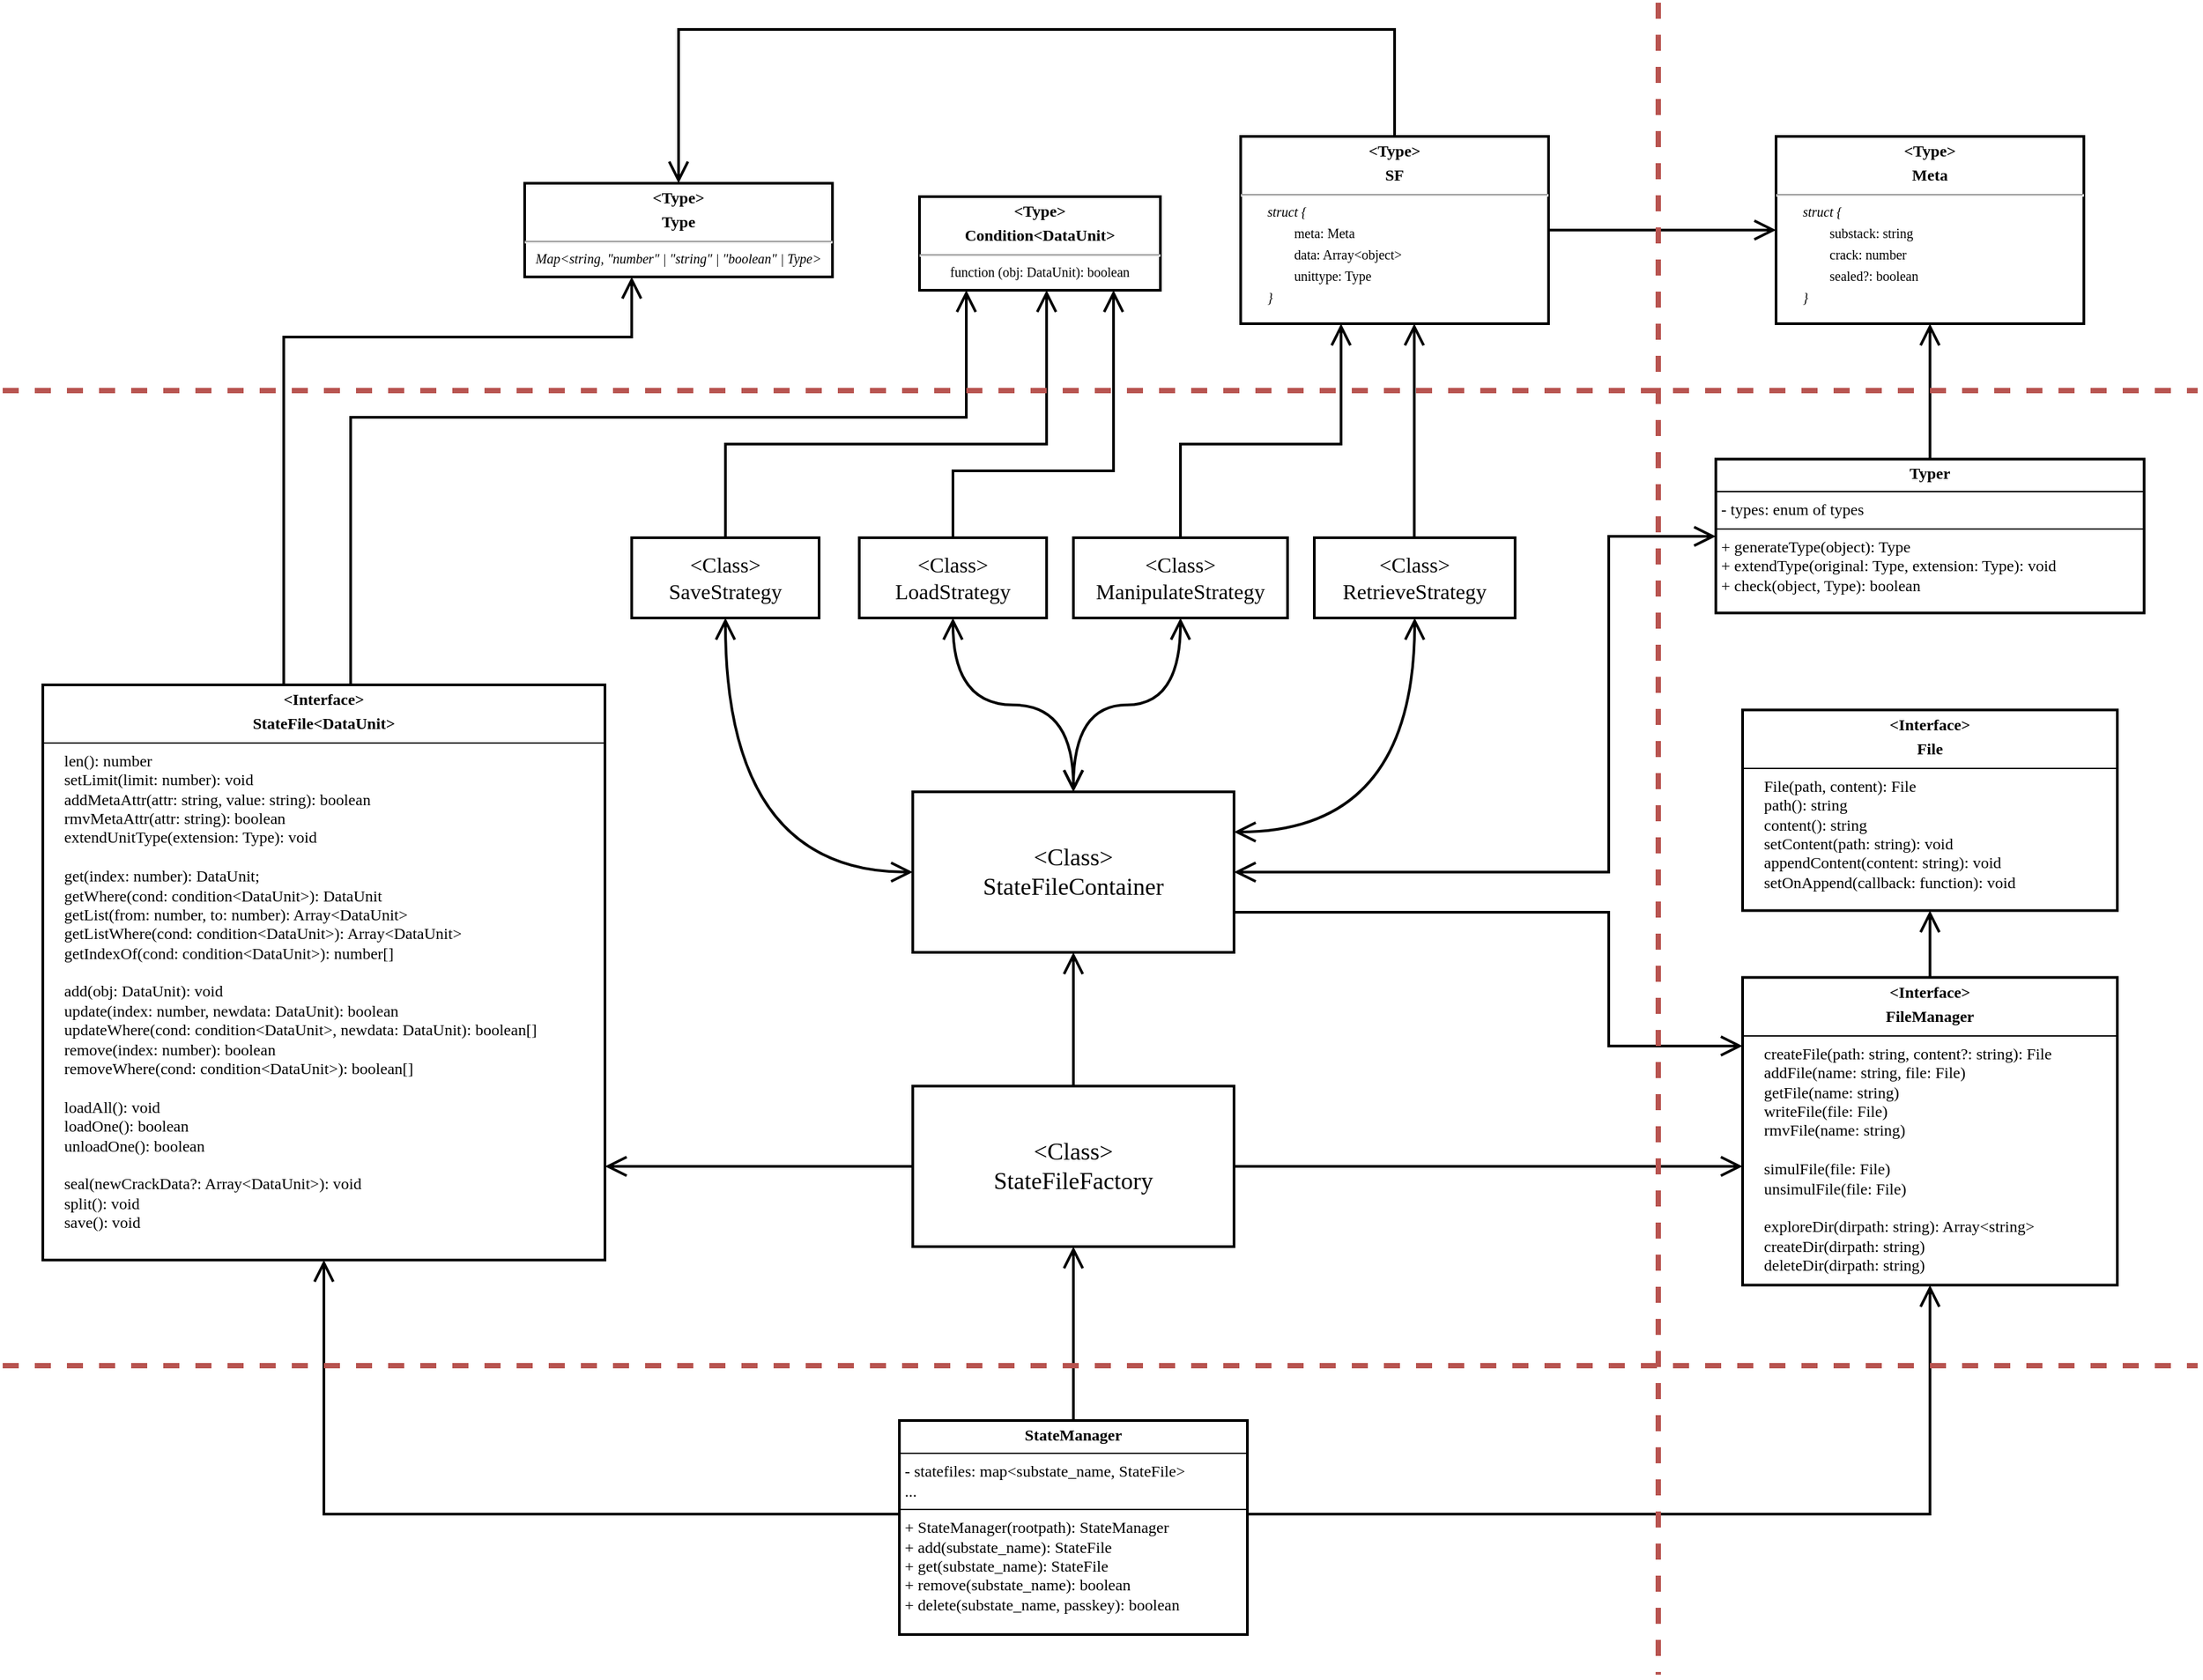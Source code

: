 <mxfile version="24.6.4" type="device">
  <diagram name="Page-1" id="WnFcWuogcMRmPLR-6F3W">
    <mxGraphModel dx="823" dy="1616" grid="1" gridSize="10" guides="1" tooltips="1" connect="1" arrows="1" fold="1" page="1" pageScale="1" pageWidth="850" pageHeight="1100" math="0" shadow="0">
      <root>
        <mxCell id="0" />
        <mxCell id="1" parent="0" />
        <mxCell id="htW4GhhkwbEn7PklnQyX-51" style="rounded=0;orthogonalLoop=1;jettySize=auto;html=1;endSize=12;endArrow=open;endFill=0;edgeStyle=orthogonalEdgeStyle;elbow=vertical;labelBackgroundColor=none;fontColor=default;strokeWidth=2;fontFamily=Times New Roman;" parent="1" source="BZ4quUG-rRGMp8gci7xr-1" target="htW4GhhkwbEn7PklnQyX-46" edge="1">
          <mxGeometry relative="1" as="geometry">
            <Array as="points">
              <mxPoint x="1720" y="1120" />
            </Array>
          </mxGeometry>
        </mxCell>
        <mxCell id="BZ4quUG-rRGMp8gci7xr-1" value="&lt;p style=&quot;margin:0px;margin-top:4px;text-align:center;&quot;&gt;&lt;b&gt;StateManager&lt;/b&gt;&lt;/p&gt;&lt;hr style=&quot;border-style:solid;&quot; size=&quot;1&quot;&gt;&lt;p style=&quot;margin:0px;margin-left:4px;&quot;&gt;-&amp;nbsp;&lt;span style=&quot;background-color: initial;&quot;&gt;statefiles: map&amp;lt;substate_name, StateFile&amp;gt;&lt;/span&gt;&lt;/p&gt;&lt;p style=&quot;margin:0px;margin-left:4px;&quot;&gt;&lt;span style=&quot;background-color: initial;&quot;&gt;...&lt;/span&gt;&lt;/p&gt;&lt;hr style=&quot;border-style:solid;&quot; size=&quot;1&quot;&gt;&lt;p style=&quot;margin:0px;margin-left:4px;&quot;&gt;+ StateManager(rootpath): StateManager&lt;/p&gt;&lt;p style=&quot;margin:0px;margin-left:4px;&quot;&gt;+ add(substate_name): StateFile&lt;/p&gt;&lt;p style=&quot;margin:0px;margin-left:4px;&quot;&gt;+ get(substate_name): StateFile&lt;br&gt;&lt;/p&gt;&lt;p style=&quot;margin:0px;margin-left:4px;&quot;&gt;+ remove(substate_name): boolean&lt;br&gt;&lt;/p&gt;&lt;p style=&quot;margin: 0px 0px 0px 4px;&quot;&gt;+ delete(substate_name, passkey): boolean&lt;br&gt;&lt;/p&gt;&lt;p style=&quot;margin: 0px 0px 0px 4px;&quot;&gt;&lt;br&gt;&lt;/p&gt;" style="verticalAlign=top;align=left;overflow=fill;html=1;whiteSpace=wrap;rounded=0;labelBackgroundColor=none;strokeWidth=2;fontFamily=Times New Roman;" parent="1" vertex="1">
          <mxGeometry x="950" y="1050" width="260" height="160" as="geometry" />
        </mxCell>
        <mxCell id="htW4GhhkwbEn7PklnQyX-12" style="rounded=0;orthogonalLoop=1;jettySize=auto;html=1;endArrow=open;endFill=0;endSize=12;edgeStyle=orthogonalEdgeStyle;labelBackgroundColor=none;fontColor=default;strokeWidth=2;fontFamily=Times New Roman;" parent="1" source="BZ4quUG-rRGMp8gci7xr-5" target="htW4GhhkwbEn7PklnQyX-3" edge="1">
          <mxGeometry relative="1" as="geometry">
            <Array as="points">
              <mxPoint x="490" y="240" />
              <mxPoint x="750" y="240" />
            </Array>
          </mxGeometry>
        </mxCell>
        <mxCell id="htW4GhhkwbEn7PklnQyX-13" style="rounded=0;orthogonalLoop=1;jettySize=auto;html=1;endArrow=open;endFill=0;endSize=12;edgeStyle=orthogonalEdgeStyle;labelBackgroundColor=none;fontColor=default;strokeWidth=2;fontFamily=Times New Roman;" parent="1" source="BZ4quUG-rRGMp8gci7xr-5" target="htW4GhhkwbEn7PklnQyX-11" edge="1">
          <mxGeometry relative="1" as="geometry">
            <Array as="points">
              <mxPoint x="540" y="300" />
              <mxPoint x="1000" y="300" />
            </Array>
          </mxGeometry>
        </mxCell>
        <mxCell id="BZ4quUG-rRGMp8gci7xr-5" value="&lt;p style=&quot;margin:0px;margin-top:4px;text-align:center;&quot;&gt;&lt;b&gt;&amp;lt;Interface&amp;gt;&lt;/b&gt;&lt;/p&gt;&lt;p style=&quot;margin:0px;margin-top:4px;text-align:center;&quot;&gt;&lt;b&gt;StateFile&amp;lt;DataUnit&amp;gt;&lt;/b&gt;&lt;/p&gt;&lt;hr style=&quot;border-style:solid;&quot; size=&quot;1&quot;&gt;&lt;p style=&quot;margin:0px;margin-left:4px;&quot;&gt;&amp;nbsp; &amp;nbsp; len(): number&lt;/p&gt;&lt;p style=&quot;margin:0px;margin-left:4px;&quot;&gt;&amp;nbsp; &amp;nbsp; setLimit(limit: number): void&lt;/p&gt;&lt;p style=&quot;margin:0px;margin-left:4px;&quot;&gt;&amp;nbsp; &amp;nbsp; addMetaAttr(attr: string, value: string): boolean&lt;/p&gt;&lt;p style=&quot;margin:0px;margin-left:4px;&quot;&gt;&amp;nbsp; &amp;nbsp; rmvMetaAttr(attr: string): boolean&lt;/p&gt;&lt;p style=&quot;margin:0px;margin-left:4px;&quot;&gt;&amp;nbsp; &amp;nbsp; extendUnitType(extension: Type): void&lt;/p&gt;&lt;p style=&quot;margin:0px;margin-left:4px;&quot;&gt;&amp;nbsp; &amp;nbsp;&amp;nbsp;&lt;/p&gt;&lt;p style=&quot;margin:0px;margin-left:4px;&quot;&gt;&amp;nbsp; &amp;nbsp; get(index: number): DataUnit;&lt;/p&gt;&lt;p style=&quot;margin:0px;margin-left:4px;&quot;&gt;&amp;nbsp; &amp;nbsp; getWhere(cond: condition&amp;lt;DataUnit&amp;gt;): DataUnit&lt;/p&gt;&lt;p style=&quot;margin:0px;margin-left:4px;&quot;&gt;&amp;nbsp; &amp;nbsp; getList(from: number, to: number): Array&amp;lt;DataUnit&amp;gt;&lt;/p&gt;&lt;p style=&quot;margin:0px;margin-left:4px;&quot;&gt;&amp;nbsp; &amp;nbsp; getListWhere(cond: condition&amp;lt;DataUnit&amp;gt;): Array&amp;lt;DataUnit&amp;gt;&lt;/p&gt;&lt;p style=&quot;margin:0px;margin-left:4px;&quot;&gt;&amp;nbsp; &amp;nbsp; getIndexOf(cond: condition&amp;lt;DataUnit&amp;gt;): number[]&lt;/p&gt;&lt;p style=&quot;margin:0px;margin-left:4px;&quot;&gt;&lt;br&gt;&lt;/p&gt;&lt;p style=&quot;margin:0px;margin-left:4px;&quot;&gt;&amp;nbsp; &amp;nbsp; add(obj: DataUnit): void&lt;/p&gt;&lt;p style=&quot;margin:0px;margin-left:4px;&quot;&gt;&amp;nbsp; &amp;nbsp; update(index: number, newdata: DataUnit): boolean&lt;/p&gt;&lt;p style=&quot;margin:0px;margin-left:4px;&quot;&gt;&amp;nbsp; &amp;nbsp; updateWhere(cond: condition&amp;lt;DataUnit&amp;gt;, newdata: DataUnit): boolean[]&lt;/p&gt;&lt;p style=&quot;margin:0px;margin-left:4px;&quot;&gt;&amp;nbsp; &amp;nbsp; remove(index: number): boolean&lt;/p&gt;&lt;p style=&quot;margin:0px;margin-left:4px;&quot;&gt;&amp;nbsp; &amp;nbsp; removeWhere(cond: condition&amp;lt;DataUnit&amp;gt;): boolean[]&lt;/p&gt;&lt;p style=&quot;margin:0px;margin-left:4px;&quot;&gt;&lt;br&gt;&lt;/p&gt;&lt;p style=&quot;margin:0px;margin-left:4px;&quot;&gt;&amp;nbsp; &amp;nbsp; loadAll(): void&lt;/p&gt;&lt;p style=&quot;margin:0px;margin-left:4px;&quot;&gt;&amp;nbsp; &amp;nbsp; loadOne(): boolean&lt;/p&gt;&lt;p style=&quot;margin:0px;margin-left:4px;&quot;&gt;&amp;nbsp; &amp;nbsp; unloadOne(): boolean&lt;/p&gt;&lt;p style=&quot;margin:0px;margin-left:4px;&quot;&gt;&lt;br&gt;&lt;/p&gt;&lt;p style=&quot;margin:0px;margin-left:4px;&quot;&gt;&amp;nbsp; &amp;nbsp; seal(newCrackData?: Array&amp;lt;DataUnit&amp;gt;): void&lt;/p&gt;&lt;p style=&quot;margin:0px;margin-left:4px;&quot;&gt;&amp;nbsp; &amp;nbsp; split(): void&lt;/p&gt;&lt;p style=&quot;margin:0px;margin-left:4px;&quot;&gt;&amp;nbsp; &amp;nbsp; save(): void&lt;/p&gt;" style="verticalAlign=top;align=left;overflow=fill;html=1;whiteSpace=wrap;rounded=0;labelBackgroundColor=none;strokeWidth=2;fontFamily=Times New Roman;" parent="1" vertex="1">
          <mxGeometry x="310" y="500" width="420" height="430" as="geometry" />
        </mxCell>
        <mxCell id="htW4GhhkwbEn7PklnQyX-27" style="edgeStyle=orthogonalEdgeStyle;rounded=0;orthogonalLoop=1;jettySize=auto;html=1;endArrow=open;endFill=0;endSize=12;labelBackgroundColor=none;fontColor=default;strokeWidth=2;fontFamily=Times New Roman;" parent="1" source="BZ4quUG-rRGMp8gci7xr-7" target="htW4GhhkwbEn7PklnQyX-17" edge="1">
          <mxGeometry relative="1" as="geometry">
            <Array as="points">
              <mxPoint x="1720" y="300" />
              <mxPoint x="1720" y="300" />
            </Array>
          </mxGeometry>
        </mxCell>
        <mxCell id="BZ4quUG-rRGMp8gci7xr-7" value="&lt;p style=&quot;margin:0px;margin-top:4px;text-align:center;&quot;&gt;&lt;b&gt;Typer&lt;/b&gt;&lt;/p&gt;&lt;hr style=&quot;border-style:solid;&quot; size=&quot;1&quot;&gt;&lt;p style=&quot;margin:0px;margin-left:4px;&quot;&gt;&lt;span style=&quot;background-color: initial;&quot;&gt;-&amp;nbsp;&lt;/span&gt;&lt;span style=&quot;background-color: initial;&quot;&gt;types: enum of types&lt;/span&gt;&lt;br&gt;&lt;/p&gt;&lt;hr style=&quot;border-style:solid;&quot; size=&quot;1&quot;&gt;&lt;p style=&quot;margin:0px;margin-left:4px;&quot;&gt;&lt;span style=&quot;background-color: initial;&quot;&gt;+ generateType(object): Type&lt;/span&gt;&lt;br&gt;&lt;/p&gt;&lt;p style=&quot;margin:0px;margin-left:4px;&quot;&gt;+ extendType(original: Type, extension: Type): void&lt;br&gt;&lt;/p&gt;&lt;p style=&quot;margin:0px;margin-left:4px;&quot;&gt;+ check(object, Type): boolean&lt;/p&gt;" style="verticalAlign=top;align=left;overflow=fill;html=1;whiteSpace=wrap;rounded=0;labelBackgroundColor=none;strokeWidth=2;fontFamily=Times New Roman;" parent="1" vertex="1">
          <mxGeometry x="1560" y="331.25" width="320" height="115" as="geometry" />
        </mxCell>
        <mxCell id="htW4GhhkwbEn7PklnQyX-3" value="&lt;p style=&quot;margin:0px;margin-top:4px;text-align:center;&quot;&gt;&lt;b&gt;&amp;lt;Type&amp;gt;&lt;/b&gt;&lt;/p&gt;&lt;p style=&quot;margin:0px;margin-top:4px;text-align:center;&quot;&gt;&lt;b&gt;Type&lt;/b&gt;&lt;/p&gt;&lt;hr&gt;&lt;p style=&quot;font-size:10px;margin:0px;margin-top:4px;text-align:center;&quot;&gt;&lt;i&gt;Map&amp;lt;string, &quot;number&quot; | &quot;string&quot; | &quot;boolean&quot; | Type&amp;gt;&lt;/i&gt;&lt;/p&gt;" style="shape=rect;html=1;overflow=fill;whiteSpace=wrap;rounded=0;labelBackgroundColor=none;strokeWidth=2;fontFamily=Times New Roman;" parent="1" vertex="1">
          <mxGeometry x="670" y="125" width="230" height="70" as="geometry" />
        </mxCell>
        <mxCell id="htW4GhhkwbEn7PklnQyX-11" value="&lt;p style=&quot;margin:0px;margin-top:4px;text-align:center;&quot;&gt;&lt;b&gt;&amp;lt;Type&amp;gt;&lt;/b&gt;&lt;/p&gt;&lt;p style=&quot;margin:0px;margin-top:4px;text-align:center;&quot;&gt;&lt;b&gt;Condition&amp;lt;DataUnit&amp;gt;&lt;/b&gt;&lt;/p&gt;&lt;hr&gt;&lt;p style=&quot;font-size:10px;margin:0px;margin-top:4px;text-align:center;&quot;&gt;function (obj: DataUnit): boolean&lt;/p&gt;" style="shape=rect;html=1;overflow=fill;whiteSpace=wrap;rounded=0;labelBackgroundColor=none;strokeWidth=2;fontFamily=Times New Roman;" parent="1" vertex="1">
          <mxGeometry x="965" y="135" width="180" height="70" as="geometry" />
        </mxCell>
        <mxCell id="htW4GhhkwbEn7PklnQyX-23" style="rounded=0;orthogonalLoop=1;jettySize=auto;html=1;endArrow=open;endFill=0;endSize=12;edgeStyle=orthogonalEdgeStyle;labelBackgroundColor=none;fontColor=default;strokeWidth=2;fontFamily=Times New Roman;" parent="1" edge="1">
          <mxGeometry relative="1" as="geometry">
            <mxPoint x="1334.7" y="390.0" as="sourcePoint" />
            <mxPoint x="1334.7" y="230.0" as="targetPoint" />
            <Array as="points">
              <mxPoint x="1334.7" y="320" />
              <mxPoint x="1334.7" y="320" />
            </Array>
          </mxGeometry>
        </mxCell>
        <mxCell id="htW4GhhkwbEn7PklnQyX-14" value="&lt;div style=&quot;font-size: 16px;&quot;&gt;&lt;font style=&quot;font-size: 16px;&quot;&gt;&amp;lt;Class&amp;gt;&lt;/font&gt;&lt;/div&gt;&lt;font style=&quot;font-size: 16px;&quot;&gt;RetrieveStrategy&lt;/font&gt;" style="html=1;whiteSpace=wrap;rounded=0;labelBackgroundColor=none;strokeWidth=2;fontFamily=Times New Roman;" parent="1" vertex="1">
          <mxGeometry x="1260" y="390" width="150" height="60" as="geometry" />
        </mxCell>
        <mxCell id="htW4GhhkwbEn7PklnQyX-24" style="rounded=0;orthogonalLoop=1;jettySize=auto;html=1;endArrow=open;endFill=0;endSize=12;edgeStyle=orthogonalEdgeStyle;labelBackgroundColor=none;fontColor=default;strokeWidth=2;fontFamily=Times New Roman;" parent="1" source="htW4GhhkwbEn7PklnQyX-15" target="htW4GhhkwbEn7PklnQyX-16" edge="1">
          <mxGeometry relative="1" as="geometry">
            <Array as="points">
              <mxPoint x="1160" y="320" />
              <mxPoint x="1280" y="320" />
            </Array>
          </mxGeometry>
        </mxCell>
        <mxCell id="htW4GhhkwbEn7PklnQyX-15" value="&lt;div style=&quot;font-size: 16px;&quot;&gt;&lt;font style=&quot;font-size: 16px;&quot;&gt;&amp;lt;Class&amp;gt;&lt;/font&gt;&lt;/div&gt;&lt;div style=&quot;font-size: 16px;&quot;&gt;&lt;span style=&quot;background-color: initial;&quot;&gt;ManipulateStrategy&lt;/span&gt;&lt;/div&gt;" style="html=1;whiteSpace=wrap;rounded=0;labelBackgroundColor=none;strokeWidth=2;fontFamily=Times New Roman;" parent="1" vertex="1">
          <mxGeometry x="1080" y="390" width="160" height="60" as="geometry" />
        </mxCell>
        <mxCell id="htW4GhhkwbEn7PklnQyX-18" style="rounded=0;orthogonalLoop=1;jettySize=auto;html=1;endArrow=open;endFill=0;endSize=12;labelBackgroundColor=none;fontColor=default;strokeWidth=2;fontFamily=Times New Roman;" parent="1" source="htW4GhhkwbEn7PklnQyX-16" target="htW4GhhkwbEn7PklnQyX-17" edge="1">
          <mxGeometry relative="1" as="geometry" />
        </mxCell>
        <mxCell id="htW4GhhkwbEn7PklnQyX-19" style="rounded=0;orthogonalLoop=1;jettySize=auto;html=1;endArrow=open;endFill=0;endSize=12;edgeStyle=orthogonalEdgeStyle;labelBackgroundColor=none;fontColor=default;strokeWidth=2;fontFamily=Times New Roman;" parent="1" source="htW4GhhkwbEn7PklnQyX-16" target="htW4GhhkwbEn7PklnQyX-3" edge="1">
          <mxGeometry relative="1" as="geometry">
            <Array as="points">
              <mxPoint x="1320" y="10" />
              <mxPoint x="785" y="10" />
            </Array>
          </mxGeometry>
        </mxCell>
        <mxCell id="htW4GhhkwbEn7PklnQyX-16" value="&lt;p style=&quot;margin:0px;margin-top:4px;text-align:center;&quot;&gt;&lt;b&gt;&amp;lt;Type&amp;gt;&lt;/b&gt;&lt;/p&gt;&lt;p style=&quot;margin:0px;margin-top:4px;text-align:center;&quot;&gt;&lt;b&gt;SF&lt;/b&gt;&lt;/p&gt;&lt;hr&gt;&lt;p style=&quot;text-align: left; font-size: 10px; margin: 4px 0px 0px;&quot;&gt;&lt;i&gt;&lt;span style=&quot;white-space: pre;&quot;&gt;&#x9;&lt;/span&gt;struct {&lt;/i&gt;&lt;/p&gt;&lt;p style=&quot;text-align: left; font-size: 10px; margin: 4px 0px 0px;&quot;&gt;&lt;span style=&quot;white-space: pre;&quot;&gt;&#x9;&lt;/span&gt;&lt;span style=&quot;white-space: pre;&quot;&gt;&#x9;&lt;/span&gt;meta: Meta&lt;/p&gt;&lt;p style=&quot;text-align: left; font-size: 10px; margin: 4px 0px 0px;&quot;&gt;&lt;span style=&quot;white-space: pre;&quot;&gt;&#x9;&lt;/span&gt;&lt;span style=&quot;white-space: pre;&quot;&gt;&#x9;&lt;/span&gt;data: Array&amp;lt;object&amp;gt;&lt;/p&gt;&lt;p style=&quot;text-align: left; font-size: 10px; margin: 4px 0px 0px;&quot;&gt;&lt;span style=&quot;white-space: pre;&quot;&gt;&#x9;&lt;/span&gt;&lt;span style=&quot;white-space: pre;&quot;&gt;&#x9;&lt;/span&gt;unittype: Type&lt;/p&gt;&lt;p style=&quot;text-align: left; font-size: 10px; margin: 4px 0px 0px;&quot;&gt;&lt;i&gt;&lt;span style=&quot;white-space: pre;&quot;&gt;&#x9;&lt;/span&gt;}&lt;/i&gt;&lt;/p&gt;" style="shape=rect;html=1;overflow=fill;whiteSpace=wrap;rounded=0;labelBackgroundColor=none;strokeWidth=2;fontFamily=Times New Roman;" parent="1" vertex="1">
          <mxGeometry x="1205" y="90" width="230" height="140" as="geometry" />
        </mxCell>
        <mxCell id="htW4GhhkwbEn7PklnQyX-17" value="&lt;p style=&quot;margin:0px;margin-top:4px;text-align:center;&quot;&gt;&lt;b&gt;&amp;lt;Type&amp;gt;&lt;/b&gt;&lt;/p&gt;&lt;p style=&quot;margin:0px;margin-top:4px;text-align:center;&quot;&gt;&lt;b&gt;Meta&lt;/b&gt;&lt;/p&gt;&lt;hr&gt;&lt;p style=&quot;text-align: left; font-size: 10px; margin: 4px 0px 0px;&quot;&gt;&lt;i&gt;&lt;span style=&quot;white-space: pre;&quot;&gt;&#x9;&lt;/span&gt;struct {&lt;/i&gt;&lt;/p&gt;&lt;p style=&quot;text-align: left; font-size: 10px; margin: 4px 0px 0px;&quot;&gt;&lt;span style=&quot;white-space: pre;&quot;&gt;&#x9;&lt;/span&gt;&lt;span style=&quot;white-space: pre;&quot;&gt;&#x9;&lt;/span&gt;substack: string&lt;/p&gt;&lt;p style=&quot;text-align: left; font-size: 10px; margin: 4px 0px 0px;&quot;&gt;&lt;span style=&quot;white-space: pre;&quot;&gt;&#x9;&lt;/span&gt;&lt;span style=&quot;white-space: pre;&quot;&gt;&#x9;&lt;/span&gt;crack: number&lt;/p&gt;&lt;p style=&quot;text-align: left; font-size: 10px; margin: 4px 0px 0px;&quot;&gt;&lt;span style=&quot;white-space: pre;&quot;&gt;&#x9;&lt;/span&gt;&lt;span style=&quot;white-space: pre;&quot;&gt;&#x9;&lt;/span&gt;sealed?: boolean&lt;/p&gt;&lt;p style=&quot;text-align: left; font-size: 10px; margin: 4px 0px 0px;&quot;&gt;&lt;i&gt;&lt;span style=&quot;white-space: pre;&quot;&gt;&#x9;&lt;/span&gt;}&lt;/i&gt;&lt;/p&gt;" style="shape=rect;html=1;overflow=fill;whiteSpace=wrap;rounded=0;labelBackgroundColor=none;strokeWidth=2;fontFamily=Times New Roman;" parent="1" vertex="1">
          <mxGeometry x="1605" y="90" width="230" height="140" as="geometry" />
        </mxCell>
        <mxCell id="htW4GhhkwbEn7PklnQyX-25" style="rounded=0;orthogonalLoop=1;jettySize=auto;html=1;endArrow=open;endFill=0;endSize=12;edgeStyle=orthogonalEdgeStyle;labelBackgroundColor=none;fontColor=default;strokeWidth=2;fontFamily=Times New Roman;" parent="1" source="htW4GhhkwbEn7PklnQyX-20" target="htW4GhhkwbEn7PklnQyX-11" edge="1">
          <mxGeometry relative="1" as="geometry">
            <Array as="points">
              <mxPoint x="990" y="340" />
              <mxPoint x="1110" y="340" />
            </Array>
          </mxGeometry>
        </mxCell>
        <mxCell id="htW4GhhkwbEn7PklnQyX-20" value="&lt;div style=&quot;font-size: 16px;&quot;&gt;&lt;font style=&quot;font-size: 16px;&quot;&gt;&amp;lt;Class&amp;gt;&lt;/font&gt;&lt;/div&gt;&lt;div style=&quot;font-size: 16px;&quot;&gt;&lt;span style=&quot;background-color: initial;&quot;&gt;LoadStrategy&lt;/span&gt;&lt;/div&gt;" style="html=1;whiteSpace=wrap;rounded=0;labelBackgroundColor=none;strokeWidth=2;fontFamily=Times New Roman;" parent="1" vertex="1">
          <mxGeometry x="920" y="390" width="140" height="60" as="geometry" />
        </mxCell>
        <mxCell id="htW4GhhkwbEn7PklnQyX-26" style="rounded=0;orthogonalLoop=1;jettySize=auto;html=1;endArrow=open;endFill=0;endSize=12;edgeStyle=orthogonalEdgeStyle;labelBackgroundColor=none;fontColor=default;strokeWidth=2;fontFamily=Times New Roman;" parent="1" source="htW4GhhkwbEn7PklnQyX-21" target="htW4GhhkwbEn7PklnQyX-11" edge="1">
          <mxGeometry relative="1" as="geometry">
            <Array as="points">
              <mxPoint x="820" y="320" />
              <mxPoint x="1060" y="320" />
            </Array>
          </mxGeometry>
        </mxCell>
        <mxCell id="htW4GhhkwbEn7PklnQyX-21" value="&lt;div style=&quot;font-size: 16px;&quot;&gt;&lt;font style=&quot;font-size: 16px;&quot;&gt;&amp;lt;Class&amp;gt;&lt;/font&gt;&lt;/div&gt;&lt;div style=&quot;font-size: 16px;&quot;&gt;&lt;span style=&quot;background-color: initial;&quot;&gt;SaveStrategy&lt;/span&gt;&lt;/div&gt;" style="html=1;whiteSpace=wrap;rounded=0;labelBackgroundColor=none;strokeWidth=2;fontFamily=Times New Roman;" parent="1" vertex="1">
          <mxGeometry x="750" y="390" width="140" height="60" as="geometry" />
        </mxCell>
        <mxCell id="htW4GhhkwbEn7PklnQyX-49" style="rounded=0;orthogonalLoop=1;jettySize=auto;html=1;endSize=12;endArrow=open;endFill=0;edgeStyle=orthogonalEdgeStyle;labelBackgroundColor=none;fontColor=default;strokeWidth=2;fontFamily=Times New Roman;" parent="1" source="htW4GhhkwbEn7PklnQyX-28" target="htW4GhhkwbEn7PklnQyX-46" edge="1">
          <mxGeometry relative="1" as="geometry">
            <Array as="points">
              <mxPoint x="1480" y="670" />
              <mxPoint x="1480" y="770" />
            </Array>
          </mxGeometry>
        </mxCell>
        <mxCell id="htW4GhhkwbEn7PklnQyX-28" value="&lt;font style=&quot;font-size: 18px;&quot;&gt;&amp;lt;Class&amp;gt;&lt;/font&gt;&lt;div style=&quot;font-size: 18px;&quot;&gt;&lt;font style=&quot;font-size: 18px;&quot;&gt;StateFileContainer&lt;/font&gt;&lt;/div&gt;" style="html=1;whiteSpace=wrap;rounded=0;labelBackgroundColor=none;strokeWidth=2;fontFamily=Times New Roman;" parent="1" vertex="1">
          <mxGeometry x="960" y="580" width="240" height="120" as="geometry" />
        </mxCell>
        <mxCell id="htW4GhhkwbEn7PklnQyX-31" style="rounded=0;orthogonalLoop=1;jettySize=auto;html=1;endArrow=open;endFill=0;endSize=12;edgeStyle=orthogonalEdgeStyle;startSize=12;startArrow=open;startFill=0;elbow=vertical;curved=1;labelBackgroundColor=none;fontColor=default;strokeWidth=2;fontFamily=Times New Roman;" parent="1" source="htW4GhhkwbEn7PklnQyX-28" target="htW4GhhkwbEn7PklnQyX-14" edge="1">
          <mxGeometry relative="1" as="geometry">
            <mxPoint x="1344.7" y="400.0" as="sourcePoint" />
            <mxPoint x="1344.7" y="240.0" as="targetPoint" />
            <Array as="points">
              <mxPoint x="1335" y="610" />
            </Array>
          </mxGeometry>
        </mxCell>
        <mxCell id="htW4GhhkwbEn7PklnQyX-32" style="rounded=0;orthogonalLoop=1;jettySize=auto;html=1;endArrow=open;endFill=0;endSize=12;edgeStyle=orthogonalEdgeStyle;startSize=12;startArrow=open;startFill=0;elbow=vertical;curved=1;labelBackgroundColor=none;fontColor=default;strokeWidth=2;fontFamily=Times New Roman;" parent="1" source="htW4GhhkwbEn7PklnQyX-28" target="htW4GhhkwbEn7PklnQyX-21" edge="1">
          <mxGeometry relative="1" as="geometry">
            <mxPoint x="1255" y="670" as="sourcePoint" />
            <mxPoint x="1355" y="460" as="targetPoint" />
          </mxGeometry>
        </mxCell>
        <mxCell id="htW4GhhkwbEn7PklnQyX-33" style="rounded=0;orthogonalLoop=1;jettySize=auto;html=1;endArrow=open;endFill=0;endSize=12;edgeStyle=orthogonalEdgeStyle;startSize=12;startArrow=open;startFill=0;elbow=vertical;curved=1;labelBackgroundColor=none;fontColor=default;strokeWidth=2;fontFamily=Times New Roman;" parent="1" source="htW4GhhkwbEn7PklnQyX-28" target="htW4GhhkwbEn7PklnQyX-20" edge="1">
          <mxGeometry relative="1" as="geometry">
            <mxPoint x="1265" y="680" as="sourcePoint" />
            <mxPoint x="1365" y="470" as="targetPoint" />
          </mxGeometry>
        </mxCell>
        <mxCell id="htW4GhhkwbEn7PklnQyX-34" style="rounded=0;orthogonalLoop=1;jettySize=auto;html=1;endArrow=open;endFill=0;endSize=12;edgeStyle=orthogonalEdgeStyle;startSize=12;startArrow=open;startFill=0;elbow=vertical;curved=1;labelBackgroundColor=none;fontColor=default;strokeWidth=2;fontFamily=Times New Roman;" parent="1" source="htW4GhhkwbEn7PklnQyX-28" target="htW4GhhkwbEn7PklnQyX-15" edge="1">
          <mxGeometry relative="1" as="geometry">
            <mxPoint x="1275" y="690" as="sourcePoint" />
            <mxPoint x="1375" y="480" as="targetPoint" />
          </mxGeometry>
        </mxCell>
        <mxCell id="htW4GhhkwbEn7PklnQyX-36" style="rounded=0;orthogonalLoop=1;jettySize=auto;html=1;endArrow=open;endFill=0;endSize=12;edgeStyle=orthogonalEdgeStyle;startSize=12;startArrow=open;startFill=0;elbow=vertical;labelBackgroundColor=none;fontColor=default;strokeWidth=2;fontFamily=Times New Roman;" parent="1" source="htW4GhhkwbEn7PklnQyX-28" target="BZ4quUG-rRGMp8gci7xr-7" edge="1">
          <mxGeometry relative="1" as="geometry">
            <mxPoint x="1170" y="670" as="sourcePoint" />
            <mxPoint x="1345" y="460" as="targetPoint" />
            <Array as="points">
              <mxPoint x="1480" y="640" />
              <mxPoint x="1480" y="389" />
            </Array>
          </mxGeometry>
        </mxCell>
        <mxCell id="htW4GhhkwbEn7PklnQyX-40" style="edgeStyle=orthogonalEdgeStyle;rounded=0;orthogonalLoop=1;jettySize=auto;html=1;endArrow=open;endFill=0;endSize=12;labelBackgroundColor=none;fontColor=default;strokeWidth=2;fontFamily=Times New Roman;" parent="1" source="htW4GhhkwbEn7PklnQyX-37" target="htW4GhhkwbEn7PklnQyX-28" edge="1">
          <mxGeometry relative="1" as="geometry" />
        </mxCell>
        <mxCell id="htW4GhhkwbEn7PklnQyX-50" style="rounded=0;orthogonalLoop=1;jettySize=auto;html=1;endSize=12;endArrow=open;endFill=0;edgeStyle=orthogonalEdgeStyle;labelBackgroundColor=none;fontColor=default;strokeWidth=2;fontFamily=Times New Roman;" parent="1" source="htW4GhhkwbEn7PklnQyX-37" target="htW4GhhkwbEn7PklnQyX-46" edge="1">
          <mxGeometry relative="1" as="geometry">
            <Array as="points">
              <mxPoint x="1510" y="860" />
              <mxPoint x="1510" y="860" />
            </Array>
          </mxGeometry>
        </mxCell>
        <mxCell id="htW4GhhkwbEn7PklnQyX-37" value="&lt;font style=&quot;font-size: 18px;&quot;&gt;&amp;lt;Class&amp;gt;&lt;/font&gt;&lt;div style=&quot;font-size: 18px;&quot;&gt;&lt;font style=&quot;font-size: 18px;&quot;&gt;StateFileFactory&lt;/font&gt;&lt;/div&gt;" style="html=1;whiteSpace=wrap;rounded=0;labelBackgroundColor=none;strokeWidth=2;fontFamily=Times New Roman;" parent="1" vertex="1">
          <mxGeometry x="960" y="800" width="240" height="120" as="geometry" />
        </mxCell>
        <mxCell id="htW4GhhkwbEn7PklnQyX-42" style="edgeStyle=orthogonalEdgeStyle;rounded=0;orthogonalLoop=1;jettySize=auto;html=1;endArrow=open;endFill=0;endSize=12;labelBackgroundColor=none;fontColor=default;strokeWidth=2;fontFamily=Times New Roman;" parent="1" source="htW4GhhkwbEn7PklnQyX-37" target="BZ4quUG-rRGMp8gci7xr-5" edge="1">
          <mxGeometry relative="1" as="geometry">
            <mxPoint x="1090" y="810" as="sourcePoint" />
            <mxPoint x="1090" y="710" as="targetPoint" />
            <Array as="points">
              <mxPoint x="330" y="860" />
            </Array>
          </mxGeometry>
        </mxCell>
        <mxCell id="htW4GhhkwbEn7PklnQyX-43" style="edgeStyle=orthogonalEdgeStyle;rounded=0;orthogonalLoop=1;jettySize=auto;html=1;endArrow=open;endFill=0;endSize=12;labelBackgroundColor=none;fontColor=default;strokeWidth=2;fontFamily=Times New Roman;" parent="1" source="BZ4quUG-rRGMp8gci7xr-1" target="htW4GhhkwbEn7PklnQyX-37" edge="1">
          <mxGeometry relative="1" as="geometry">
            <mxPoint x="1090" y="810" as="sourcePoint" />
            <mxPoint x="1090" y="710" as="targetPoint" />
          </mxGeometry>
        </mxCell>
        <mxCell id="htW4GhhkwbEn7PklnQyX-45" style="edgeStyle=orthogonalEdgeStyle;rounded=0;orthogonalLoop=1;jettySize=auto;html=1;endArrow=open;endFill=0;endSize=12;labelBackgroundColor=none;fontColor=default;strokeWidth=2;fontFamily=Times New Roman;" parent="1" source="BZ4quUG-rRGMp8gci7xr-1" target="BZ4quUG-rRGMp8gci7xr-5" edge="1">
          <mxGeometry relative="1" as="geometry">
            <mxPoint x="1100" y="820" as="sourcePoint" />
            <mxPoint x="1100" y="720" as="targetPoint" />
            <Array as="points">
              <mxPoint x="520" y="1120" />
            </Array>
          </mxGeometry>
        </mxCell>
        <mxCell id="htW4GhhkwbEn7PklnQyX-48" style="edgeStyle=orthogonalEdgeStyle;rounded=0;orthogonalLoop=1;jettySize=auto;html=1;endSize=12;endArrow=open;endFill=0;labelBackgroundColor=none;fontColor=default;strokeWidth=2;fontFamily=Times New Roman;" parent="1" source="htW4GhhkwbEn7PklnQyX-46" target="htW4GhhkwbEn7PklnQyX-47" edge="1">
          <mxGeometry relative="1" as="geometry" />
        </mxCell>
        <mxCell id="htW4GhhkwbEn7PklnQyX-46" value="&lt;p style=&quot;margin:0px;margin-top:4px;text-align:center;&quot;&gt;&lt;b&gt;&amp;lt;Interface&amp;gt;&lt;/b&gt;&lt;/p&gt;&lt;p style=&quot;margin:0px;margin-top:4px;text-align:center;&quot;&gt;&lt;b&gt;FileManager&lt;/b&gt;&lt;/p&gt;&lt;hr style=&quot;border-style:solid;&quot; size=&quot;1&quot;&gt;&lt;p style=&quot;margin:0px;margin-left:4px;&quot;&gt;&amp;nbsp; &amp;nbsp; createFile(path: string, content?: string): File&lt;/p&gt;&lt;p style=&quot;margin:0px;margin-left:4px;&quot;&gt;&amp;nbsp; &amp;nbsp; addFile(name: string, file: File)&lt;br&gt;&lt;/p&gt;&lt;p style=&quot;margin:0px;margin-left:4px;&quot;&gt;&amp;nbsp; &amp;nbsp; getFile(name: string)&lt;br&gt;&lt;/p&gt;&lt;p style=&quot;margin:0px;margin-left:4px;&quot;&gt;&amp;nbsp; &amp;nbsp; writeFile(file: File)&lt;br&gt;&lt;/p&gt;&lt;p style=&quot;margin:0px;margin-left:4px;&quot;&gt;&amp;nbsp; &amp;nbsp;&amp;nbsp;rmvFile(name: string)&lt;/p&gt;&lt;p style=&quot;margin:0px;margin-left:4px;&quot;&gt;&lt;br&gt;&lt;/p&gt;&lt;p style=&quot;margin:0px;margin-left:4px;&quot;&gt;&lt;span style=&quot;background-color: initial;&quot;&gt;&amp;nbsp; &amp;nbsp;&amp;nbsp;&lt;/span&gt;simulFile(file: File)&lt;br&gt;&lt;/p&gt;&lt;p style=&quot;margin:0px;margin-left:4px;&quot;&gt;&lt;span style=&quot;background-color: initial;&quot;&gt;&amp;nbsp; &amp;nbsp;&amp;nbsp;&lt;/span&gt;unsimulFile(file: File)&lt;br&gt;&lt;/p&gt;&lt;p style=&quot;margin:0px;margin-left:4px;&quot;&gt;&lt;br&gt;&lt;/p&gt;&lt;p style=&quot;margin:0px;margin-left:4px;&quot;&gt;&lt;span style=&quot;background-color: initial;&quot;&gt;&amp;nbsp; &amp;nbsp;&amp;nbsp;&lt;/span&gt;exploreDir(dirpath: string): Array&amp;lt;string&amp;gt;&lt;br&gt;&lt;/p&gt;&lt;p style=&quot;margin:0px;margin-left:4px;&quot;&gt;&lt;span style=&quot;background-color: initial;&quot;&gt;&amp;nbsp; &amp;nbsp;&amp;nbsp;&lt;/span&gt;createDir(dirpath: string)&lt;br&gt;&lt;/p&gt;&lt;p style=&quot;margin:0px;margin-left:4px;&quot;&gt;&lt;span style=&quot;background-color: initial;&quot;&gt;&amp;nbsp; &amp;nbsp;&amp;nbsp;&lt;/span&gt;deleteDir(dirpath: string)&lt;br&gt;&lt;/p&gt;" style="verticalAlign=top;align=left;overflow=fill;html=1;whiteSpace=wrap;rounded=0;labelBackgroundColor=none;strokeWidth=2;fontFamily=Times New Roman;" parent="1" vertex="1">
          <mxGeometry x="1580" y="718.75" width="280" height="230" as="geometry" />
        </mxCell>
        <mxCell id="htW4GhhkwbEn7PklnQyX-47" value="&lt;p style=&quot;margin:0px;margin-top:4px;text-align:center;&quot;&gt;&lt;b&gt;&amp;lt;Interface&amp;gt;&lt;/b&gt;&lt;/p&gt;&lt;p style=&quot;margin:0px;margin-top:4px;text-align:center;&quot;&gt;&lt;b&gt;File&lt;/b&gt;&lt;/p&gt;&lt;hr style=&quot;border-style:solid;&quot; size=&quot;1&quot;&gt;&lt;p style=&quot;margin:0px;margin-left:4px;&quot;&gt;&amp;nbsp; &amp;nbsp; File(path, content): File&lt;/p&gt;&lt;p style=&quot;margin:0px;margin-left:4px;&quot;&gt;&amp;nbsp; &amp;nbsp; path(): string&lt;/p&gt;&lt;p style=&quot;margin:0px;margin-left:4px;&quot;&gt;&amp;nbsp; &amp;nbsp; content(): string&lt;/p&gt;&lt;p style=&quot;margin:0px;margin-left:4px;&quot;&gt;&amp;nbsp; &amp;nbsp; setContent(path: string): void&lt;/p&gt;&lt;p style=&quot;margin:0px;margin-left:4px;&quot;&gt;&amp;nbsp; &amp;nbsp; appendContent(content: string): void&lt;/p&gt;&lt;p style=&quot;margin:0px;margin-left:4px;&quot;&gt;&amp;nbsp; &amp;nbsp; setOnAppend(callback: function): void&lt;/p&gt;&lt;p style=&quot;margin:0px;margin-left:4px;&quot;&gt;&amp;nbsp; &amp;nbsp;&amp;nbsp;&lt;/p&gt;&lt;p style=&quot;margin:0px;margin-left:4px;&quot;&gt;&amp;nbsp; &amp;nbsp;&amp;nbsp;&lt;/p&gt;" style="verticalAlign=top;align=left;overflow=fill;html=1;whiteSpace=wrap;rounded=0;labelBackgroundColor=none;strokeWidth=2;fontFamily=Times New Roman;" parent="1" vertex="1">
          <mxGeometry x="1580" y="518.75" width="280" height="150" as="geometry" />
        </mxCell>
        <mxCell id="htW4GhhkwbEn7PklnQyX-53" value="" style="endArrow=none;dashed=1;html=1;rounded=0;strokeWidth=4;labelBackgroundColor=none;fontColor=default;fillColor=#f8cecc;strokeColor=#b85450;fontFamily=Times New Roman;" parent="1" edge="1">
          <mxGeometry width="50" height="50" relative="1" as="geometry">
            <mxPoint x="280" y="280" as="sourcePoint" />
            <mxPoint x="1920" y="280" as="targetPoint" />
          </mxGeometry>
        </mxCell>
        <mxCell id="htW4GhhkwbEn7PklnQyX-55" value="" style="endArrow=none;dashed=1;html=1;rounded=0;strokeWidth=4;labelBackgroundColor=none;fontColor=default;fillColor=#f8cecc;strokeColor=#b85450;fontFamily=Times New Roman;" parent="1" edge="1">
          <mxGeometry width="50" height="50" relative="1" as="geometry">
            <mxPoint x="280" y="1009" as="sourcePoint" />
            <mxPoint x="1920" y="1009" as="targetPoint" />
          </mxGeometry>
        </mxCell>
        <mxCell id="htW4GhhkwbEn7PklnQyX-56" value="" style="endArrow=none;dashed=1;html=1;rounded=0;strokeWidth=4;labelBackgroundColor=none;fontColor=default;fillColor=#f8cecc;strokeColor=#b85450;fontFamily=Times New Roman;" parent="1" edge="1">
          <mxGeometry width="50" height="50" relative="1" as="geometry">
            <mxPoint x="1517" y="-10" as="sourcePoint" />
            <mxPoint x="1517" y="1240" as="targetPoint" />
          </mxGeometry>
        </mxCell>
      </root>
    </mxGraphModel>
  </diagram>
</mxfile>
